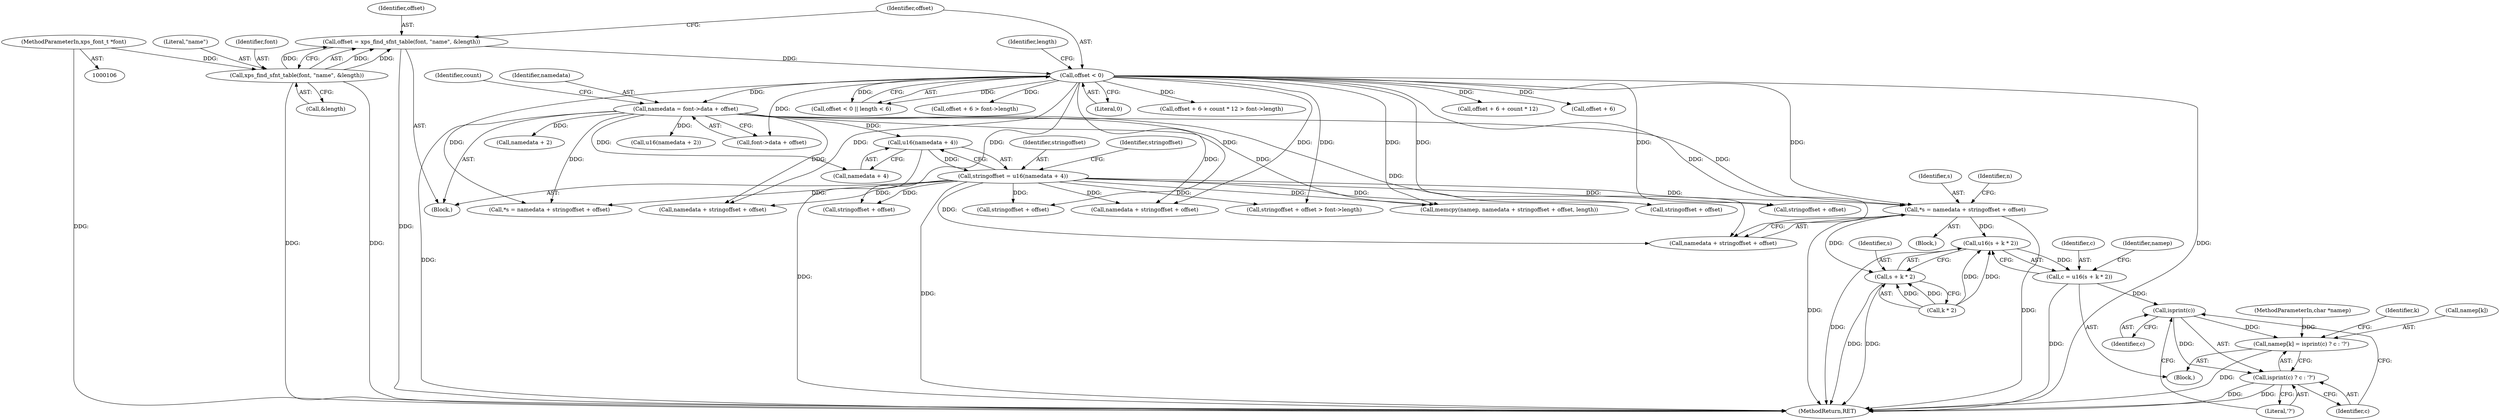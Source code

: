 digraph "0_ghostscript_d2ab84732936b6e7e5a461dc94344902965e9a06@pointer" {
"1000263" [label="(Call,*s = namedata + stringoffset + offset)"];
"1000155" [label="(Call,namedata = font->data + offset)"];
"1000133" [label="(Call,offset < 0)"];
"1000124" [label="(Call,offset = xps_find_sfnt_table(font, \"name\", &length))"];
"1000126" [label="(Call,xps_find_sfnt_table(font, \"name\", &length))"];
"1000107" [label="(MethodParameterIn,xps_font_t *font)"];
"1000168" [label="(Call,stringoffset = u16(namedata + 4))"];
"1000170" [label="(Call,u16(namedata + 4))"];
"1000289" [label="(Call,u16(s + k * 2))"];
"1000287" [label="(Call,c = u16(s + k * 2))"];
"1000300" [label="(Call,isprint(c))"];
"1000295" [label="(Call,namep[k] = isprint(c) ? c : '?')"];
"1000299" [label="(Call,isprint(c) ? c : '?')"];
"1000290" [label="(Call,s + k * 2)"];
"1000157" [label="(Call,font->data + offset)"];
"1000232" [label="(Call,stringoffset + offset)"];
"1000134" [label="(Identifier,offset)"];
"1000137" [label="(Identifier,length)"];
"1000263" [label="(Call,*s = namedata + stringoffset + offset)"];
"1000169" [label="(Identifier,stringoffset)"];
"1000184" [label="(Call,offset + 6 + count * 12)"];
"1000292" [label="(Call,k * 2)"];
"1000333" [label="(Call,namedata + stringoffset + offset)"];
"1000380" [label="(MethodReturn,RET)"];
"1000228" [label="(Call,memcpy(namep, namedata + stringoffset + offset, length))"];
"1000303" [label="(Literal,'?')"];
"1000125" [label="(Identifier,offset)"];
"1000285" [label="(Block,)"];
"1000107" [label="(MethodParameterIn,xps_font_t *font)"];
"1000133" [label="(Call,offset < 0)"];
"1000145" [label="(Call,offset + 6)"];
"1000165" [label="(Call,namedata + 2)"];
"1000290" [label="(Call,s + k * 2)"];
"1000178" [label="(Identifier,stringoffset)"];
"1000272" [label="(Identifier,n)"];
"1000230" [label="(Call,namedata + stringoffset + offset)"];
"1000132" [label="(Call,offset < 0 || length < 6)"];
"1000289" [label="(Call,u16(s + k * 2))"];
"1000127" [label="(Identifier,font)"];
"1000144" [label="(Call,offset + 6 > font->length)"];
"1000177" [label="(Call,stringoffset + offset)"];
"1000297" [label="(Identifier,namep)"];
"1000261" [label="(Block,)"];
"1000296" [label="(Call,namep[k])"];
"1000295" [label="(Call,namep[k] = isprint(c) ? c : '?')"];
"1000124" [label="(Call,offset = xps_find_sfnt_table(font, \"name\", &length))"];
"1000287" [label="(Call,c = u16(s + k * 2))"];
"1000164" [label="(Call,u16(namedata + 2))"];
"1000163" [label="(Identifier,count)"];
"1000156" [label="(Identifier,namedata)"];
"1000301" [label="(Identifier,c)"];
"1000302" [label="(Identifier,c)"];
"1000291" [label="(Identifier,s)"];
"1000128" [label="(Literal,\"name\")"];
"1000170" [label="(Call,u16(namedata + 4))"];
"1000176" [label="(Call,stringoffset + offset > font->length)"];
"1000331" [label="(Call,*s = namedata + stringoffset + offset)"];
"1000264" [label="(Identifier,s)"];
"1000108" [label="(MethodParameterIn,char *namep)"];
"1000135" [label="(Literal,0)"];
"1000168" [label="(Call,stringoffset = u16(namedata + 4))"];
"1000171" [label="(Call,namedata + 4)"];
"1000129" [label="(Call,&length)"];
"1000183" [label="(Call,offset + 6 + count * 12 > font->length)"];
"1000155" [label="(Call,namedata = font->data + offset)"];
"1000126" [label="(Call,xps_find_sfnt_table(font, \"name\", &length))"];
"1000267" [label="(Call,stringoffset + offset)"];
"1000300" [label="(Call,isprint(c))"];
"1000265" [label="(Call,namedata + stringoffset + offset)"];
"1000109" [label="(Block,)"];
"1000299" [label="(Call,isprint(c) ? c : '?')"];
"1000284" [label="(Identifier,k)"];
"1000335" [label="(Call,stringoffset + offset)"];
"1000288" [label="(Identifier,c)"];
"1000263" -> "1000261"  [label="AST: "];
"1000263" -> "1000265"  [label="CFG: "];
"1000264" -> "1000263"  [label="AST: "];
"1000265" -> "1000263"  [label="AST: "];
"1000272" -> "1000263"  [label="CFG: "];
"1000263" -> "1000380"  [label="DDG: "];
"1000263" -> "1000380"  [label="DDG: "];
"1000155" -> "1000263"  [label="DDG: "];
"1000168" -> "1000263"  [label="DDG: "];
"1000133" -> "1000263"  [label="DDG: "];
"1000263" -> "1000289"  [label="DDG: "];
"1000263" -> "1000290"  [label="DDG: "];
"1000155" -> "1000109"  [label="AST: "];
"1000155" -> "1000157"  [label="CFG: "];
"1000156" -> "1000155"  [label="AST: "];
"1000157" -> "1000155"  [label="AST: "];
"1000163" -> "1000155"  [label="CFG: "];
"1000155" -> "1000380"  [label="DDG: "];
"1000133" -> "1000155"  [label="DDG: "];
"1000155" -> "1000164"  [label="DDG: "];
"1000155" -> "1000165"  [label="DDG: "];
"1000155" -> "1000170"  [label="DDG: "];
"1000155" -> "1000171"  [label="DDG: "];
"1000155" -> "1000228"  [label="DDG: "];
"1000155" -> "1000230"  [label="DDG: "];
"1000155" -> "1000265"  [label="DDG: "];
"1000155" -> "1000331"  [label="DDG: "];
"1000155" -> "1000333"  [label="DDG: "];
"1000133" -> "1000132"  [label="AST: "];
"1000133" -> "1000135"  [label="CFG: "];
"1000134" -> "1000133"  [label="AST: "];
"1000135" -> "1000133"  [label="AST: "];
"1000137" -> "1000133"  [label="CFG: "];
"1000132" -> "1000133"  [label="CFG: "];
"1000133" -> "1000380"  [label="DDG: "];
"1000133" -> "1000132"  [label="DDG: "];
"1000133" -> "1000132"  [label="DDG: "];
"1000124" -> "1000133"  [label="DDG: "];
"1000133" -> "1000144"  [label="DDG: "];
"1000133" -> "1000145"  [label="DDG: "];
"1000133" -> "1000157"  [label="DDG: "];
"1000133" -> "1000176"  [label="DDG: "];
"1000133" -> "1000177"  [label="DDG: "];
"1000133" -> "1000183"  [label="DDG: "];
"1000133" -> "1000184"  [label="DDG: "];
"1000133" -> "1000228"  [label="DDG: "];
"1000133" -> "1000230"  [label="DDG: "];
"1000133" -> "1000232"  [label="DDG: "];
"1000133" -> "1000265"  [label="DDG: "];
"1000133" -> "1000267"  [label="DDG: "];
"1000133" -> "1000331"  [label="DDG: "];
"1000133" -> "1000333"  [label="DDG: "];
"1000133" -> "1000335"  [label="DDG: "];
"1000124" -> "1000109"  [label="AST: "];
"1000124" -> "1000126"  [label="CFG: "];
"1000125" -> "1000124"  [label="AST: "];
"1000126" -> "1000124"  [label="AST: "];
"1000134" -> "1000124"  [label="CFG: "];
"1000124" -> "1000380"  [label="DDG: "];
"1000126" -> "1000124"  [label="DDG: "];
"1000126" -> "1000124"  [label="DDG: "];
"1000126" -> "1000124"  [label="DDG: "];
"1000126" -> "1000129"  [label="CFG: "];
"1000127" -> "1000126"  [label="AST: "];
"1000128" -> "1000126"  [label="AST: "];
"1000129" -> "1000126"  [label="AST: "];
"1000126" -> "1000380"  [label="DDG: "];
"1000126" -> "1000380"  [label="DDG: "];
"1000107" -> "1000126"  [label="DDG: "];
"1000107" -> "1000106"  [label="AST: "];
"1000107" -> "1000380"  [label="DDG: "];
"1000168" -> "1000109"  [label="AST: "];
"1000168" -> "1000170"  [label="CFG: "];
"1000169" -> "1000168"  [label="AST: "];
"1000170" -> "1000168"  [label="AST: "];
"1000178" -> "1000168"  [label="CFG: "];
"1000168" -> "1000380"  [label="DDG: "];
"1000170" -> "1000168"  [label="DDG: "];
"1000168" -> "1000176"  [label="DDG: "];
"1000168" -> "1000177"  [label="DDG: "];
"1000168" -> "1000228"  [label="DDG: "];
"1000168" -> "1000230"  [label="DDG: "];
"1000168" -> "1000232"  [label="DDG: "];
"1000168" -> "1000265"  [label="DDG: "];
"1000168" -> "1000267"  [label="DDG: "];
"1000168" -> "1000331"  [label="DDG: "];
"1000168" -> "1000333"  [label="DDG: "];
"1000168" -> "1000335"  [label="DDG: "];
"1000170" -> "1000171"  [label="CFG: "];
"1000171" -> "1000170"  [label="AST: "];
"1000170" -> "1000380"  [label="DDG: "];
"1000289" -> "1000287"  [label="AST: "];
"1000289" -> "1000290"  [label="CFG: "];
"1000290" -> "1000289"  [label="AST: "];
"1000287" -> "1000289"  [label="CFG: "];
"1000289" -> "1000380"  [label="DDG: "];
"1000289" -> "1000287"  [label="DDG: "];
"1000292" -> "1000289"  [label="DDG: "];
"1000292" -> "1000289"  [label="DDG: "];
"1000287" -> "1000285"  [label="AST: "];
"1000288" -> "1000287"  [label="AST: "];
"1000297" -> "1000287"  [label="CFG: "];
"1000287" -> "1000380"  [label="DDG: "];
"1000287" -> "1000300"  [label="DDG: "];
"1000300" -> "1000299"  [label="AST: "];
"1000300" -> "1000301"  [label="CFG: "];
"1000301" -> "1000300"  [label="AST: "];
"1000302" -> "1000300"  [label="CFG: "];
"1000303" -> "1000300"  [label="CFG: "];
"1000300" -> "1000295"  [label="DDG: "];
"1000300" -> "1000299"  [label="DDG: "];
"1000295" -> "1000285"  [label="AST: "];
"1000295" -> "1000299"  [label="CFG: "];
"1000296" -> "1000295"  [label="AST: "];
"1000299" -> "1000295"  [label="AST: "];
"1000284" -> "1000295"  [label="CFG: "];
"1000295" -> "1000380"  [label="DDG: "];
"1000108" -> "1000295"  [label="DDG: "];
"1000299" -> "1000302"  [label="CFG: "];
"1000299" -> "1000303"  [label="CFG: "];
"1000302" -> "1000299"  [label="AST: "];
"1000303" -> "1000299"  [label="AST: "];
"1000299" -> "1000380"  [label="DDG: "];
"1000299" -> "1000380"  [label="DDG: "];
"1000290" -> "1000292"  [label="CFG: "];
"1000291" -> "1000290"  [label="AST: "];
"1000292" -> "1000290"  [label="AST: "];
"1000290" -> "1000380"  [label="DDG: "];
"1000290" -> "1000380"  [label="DDG: "];
"1000292" -> "1000290"  [label="DDG: "];
"1000292" -> "1000290"  [label="DDG: "];
}

